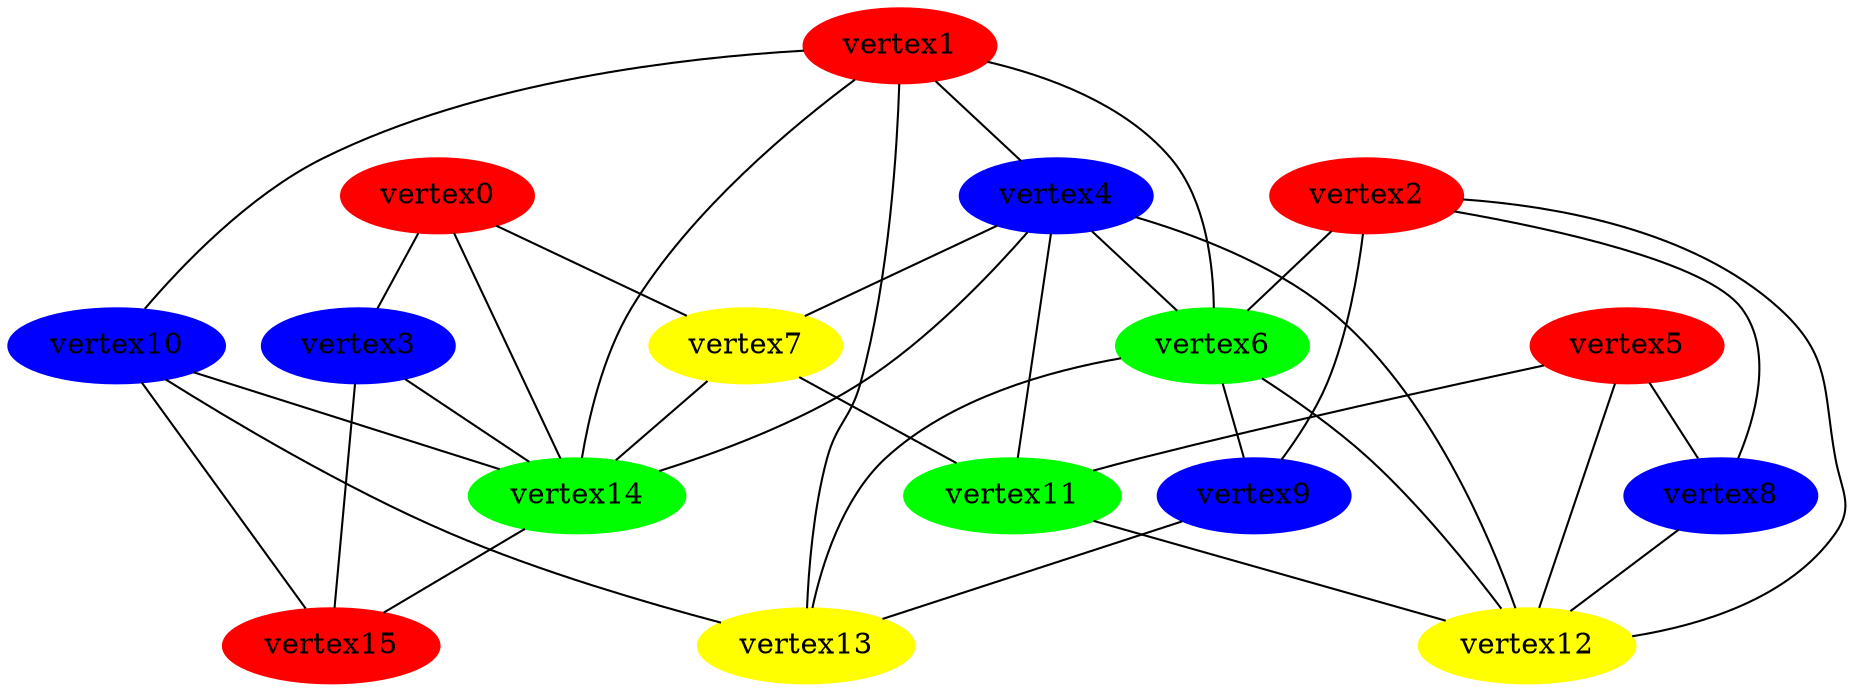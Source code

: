 Graph {
vertex0 [style=filled, color=red]
vertex1 [style=filled, color=red]
vertex2 [style=filled, color=red]
vertex3 [style=filled, color=blue]
vertex4 [style=filled, color=blue]
vertex5 [style=filled, color=red]
vertex6 [style=filled, color=green]
vertex7 [style=filled, color=yellow]
vertex8 [style=filled, color=blue]
vertex9 [style=filled, color=blue]
vertex10 [style=filled, color=blue]
vertex11 [style=filled, color=green]
vertex12 [style=filled, color=yellow]
vertex13 [style=filled, color=yellow]
vertex14 [style=filled, color=green]
vertex15 [style=filled, color=red]
vertex0 -- vertex3
vertex0 -- vertex7
vertex0 -- vertex14

vertex1 -- vertex4
vertex1 -- vertex6
vertex1 -- vertex10
vertex1 -- vertex13
vertex1 -- vertex14

vertex2 -- vertex6
vertex2 -- vertex8
vertex2 -- vertex9
vertex2 -- vertex12

vertex3 -- vertex14
vertex3 -- vertex15

vertex4 -- vertex6
vertex4 -- vertex7
vertex4 -- vertex11
vertex4 -- vertex12
vertex4 -- vertex14

vertex5 -- vertex8
vertex5 -- vertex11
vertex5 -- vertex12

vertex6 -- vertex9
vertex6 -- vertex12
vertex6 -- vertex13

vertex7 -- vertex11
vertex7 -- vertex14

vertex8 -- vertex12

vertex9 -- vertex13

vertex10 -- vertex13
vertex10 -- vertex14
vertex10 -- vertex15

vertex11 -- vertex12



vertex14 -- vertex15


}
